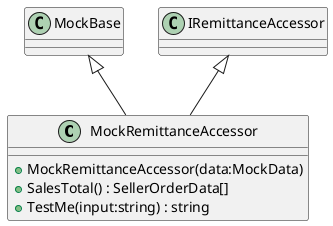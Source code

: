 @startuml
class MockRemittanceAccessor {
    + MockRemittanceAccessor(data:MockData)
    + SalesTotal() : SellerOrderData[]
    + TestMe(input:string) : string
}
MockBase <|-- MockRemittanceAccessor
IRemittanceAccessor <|-- MockRemittanceAccessor
@enduml
